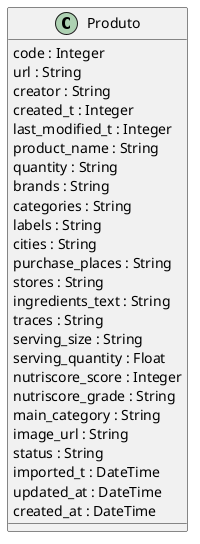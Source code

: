 @startuml
class Produto {
    code : Integer
    url : String
    creator : String
    created_t : Integer
    last_modified_t : Integer
    product_name : String
    quantity : String
    brands : String
    categories : String
    labels : String
    cities : String
    purchase_places : String
    stores : String
    ingredients_text : String
    traces : String
    serving_size : String
    serving_quantity : Float
    nutriscore_score : Integer
    nutriscore_grade : String
    main_category : String
    image_url : String
    status : String
    imported_t : DateTime
    updated_at : DateTime
    created_at : DateTime
}
@enduml
